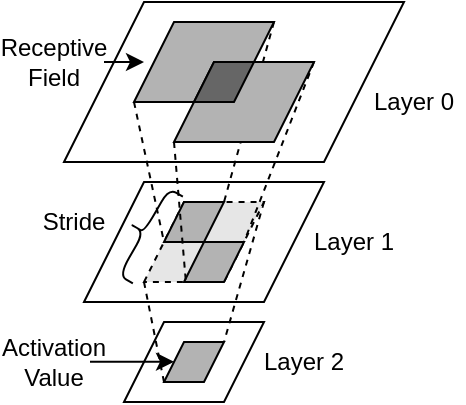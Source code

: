 <mxfile version="24.7.15">
  <diagram name="第 1 页" id="b3GTsi5MPIHmqamVs1ie">
    <mxGraphModel grid="1" page="1" gridSize="10" guides="1" tooltips="1" connect="1" arrows="1" fold="1" pageScale="1" pageWidth="827" pageHeight="1169" math="0" shadow="0">
      <root>
        <mxCell id="0" />
        <mxCell id="1" parent="0" />
        <mxCell id="rnBsw7AW5-7h32EFUdTK-41" value="" style="shape=parallelogram;perimeter=parallelogramPerimeter;whiteSpace=wrap;html=1;fixedSize=1;size=40;" vertex="1" parent="1">
          <mxGeometry x="170" y="90" width="170" height="80" as="geometry" />
        </mxCell>
        <mxCell id="rnBsw7AW5-7h32EFUdTK-31" value="" style="shape=parallelogram;perimeter=parallelogramPerimeter;whiteSpace=wrap;html=1;fixedSize=1;size=30;" vertex="1" parent="1">
          <mxGeometry x="180" y="180" width="120" height="60" as="geometry" />
        </mxCell>
        <mxCell id="rnBsw7AW5-7h32EFUdTK-27" value="" style="shape=parallelogram;perimeter=parallelogramPerimeter;whiteSpace=wrap;html=1;fixedSize=1;size=20;" vertex="1" parent="1">
          <mxGeometry x="200" y="250" width="70" height="40" as="geometry" />
        </mxCell>
        <mxCell id="rnBsw7AW5-7h32EFUdTK-13" value="" style="shape=parallelogram;perimeter=parallelogramPerimeter;whiteSpace=wrap;html=1;fixedSize=1;size=10;fillColor=#B3B3B3;" vertex="1" parent="1">
          <mxGeometry x="220" y="260" width="30" height="20" as="geometry" />
        </mxCell>
        <mxCell id="rnBsw7AW5-7h32EFUdTK-32" style="rounded=0;orthogonalLoop=1;jettySize=auto;html=1;exitX=0;exitY=1;exitDx=0;exitDy=0;entryX=0;entryY=1;entryDx=0;entryDy=0;endArrow=none;endFill=0;dashed=1;" edge="1" parent="1" source="rnBsw7AW5-7h32EFUdTK-28" target="rnBsw7AW5-7h32EFUdTK-13">
          <mxGeometry relative="1" as="geometry" />
        </mxCell>
        <mxCell id="rnBsw7AW5-7h32EFUdTK-33" style="rounded=0;orthogonalLoop=1;jettySize=auto;html=1;exitX=1;exitY=0;exitDx=0;exitDy=0;entryX=1;entryY=0;entryDx=0;entryDy=0;endArrow=none;endFill=0;dashed=1;" edge="1" parent="1" source="rnBsw7AW5-7h32EFUdTK-28" target="rnBsw7AW5-7h32EFUdTK-13">
          <mxGeometry relative="1" as="geometry" />
        </mxCell>
        <mxCell id="rnBsw7AW5-7h32EFUdTK-28" value="" style="shape=parallelogram;perimeter=parallelogramPerimeter;whiteSpace=wrap;html=1;fixedSize=1;size=20;dashed=1;fillColor=#E6E6E6;" vertex="1" parent="1">
          <mxGeometry x="210" y="190" width="60" height="40" as="geometry" />
        </mxCell>
        <mxCell id="rnBsw7AW5-7h32EFUdTK-29" value="" style="shape=parallelogram;perimeter=parallelogramPerimeter;whiteSpace=wrap;html=1;fixedSize=1;size=10;fillColor=#B3B3B3;" vertex="1" parent="1">
          <mxGeometry x="220" y="190" width="30" height="20" as="geometry" />
        </mxCell>
        <mxCell id="rnBsw7AW5-7h32EFUdTK-30" value="" style="shape=parallelogram;perimeter=parallelogramPerimeter;whiteSpace=wrap;html=1;fixedSize=1;size=10;fillColor=#B3B3B3;" vertex="1" parent="1">
          <mxGeometry x="230" y="210" width="30" height="20" as="geometry" />
        </mxCell>
        <mxCell id="rnBsw7AW5-7h32EFUdTK-37" style="rounded=0;orthogonalLoop=1;jettySize=auto;html=1;exitX=0;exitY=1;exitDx=0;exitDy=0;entryX=0;entryY=0.5;entryDx=0;entryDy=0;endArrow=none;endFill=0;dashed=1;" edge="1" parent="1" source="rnBsw7AW5-7h32EFUdTK-34" target="rnBsw7AW5-7h32EFUdTK-28">
          <mxGeometry relative="1" as="geometry" />
        </mxCell>
        <mxCell id="rnBsw7AW5-7h32EFUdTK-38" style="rounded=0;orthogonalLoop=1;jettySize=auto;html=1;exitX=1;exitY=0;exitDx=0;exitDy=0;entryX=1;entryY=0;entryDx=0;entryDy=0;dashed=1;endArrow=none;endFill=0;" edge="1" parent="1" source="rnBsw7AW5-7h32EFUdTK-34" target="rnBsw7AW5-7h32EFUdTK-29">
          <mxGeometry relative="1" as="geometry" />
        </mxCell>
        <mxCell id="rnBsw7AW5-7h32EFUdTK-34" value="" style="shape=parallelogram;perimeter=parallelogramPerimeter;whiteSpace=wrap;html=1;fixedSize=1;size=20;fillColor=#B3B3B3;" vertex="1" parent="1">
          <mxGeometry x="205" y="100" width="70" height="40" as="geometry" />
        </mxCell>
        <mxCell id="rnBsw7AW5-7h32EFUdTK-40" style="rounded=0;orthogonalLoop=1;jettySize=auto;html=1;exitX=1;exitY=0;exitDx=0;exitDy=0;entryX=1;entryY=0;entryDx=0;entryDy=0;dashed=1;endArrow=none;endFill=0;" edge="1" parent="1" source="rnBsw7AW5-7h32EFUdTK-35" target="rnBsw7AW5-7h32EFUdTK-30">
          <mxGeometry relative="1" as="geometry" />
        </mxCell>
        <mxCell id="rnBsw7AW5-7h32EFUdTK-35" value="" style="shape=parallelogram;perimeter=parallelogramPerimeter;whiteSpace=wrap;html=1;fixedSize=1;size=20;fillColor=#B3B3B3;" vertex="1" parent="1">
          <mxGeometry x="225" y="120" width="70" height="40" as="geometry" />
        </mxCell>
        <mxCell id="rnBsw7AW5-7h32EFUdTK-36" value="" style="shape=parallelogram;perimeter=parallelogramPerimeter;whiteSpace=wrap;html=1;fixedSize=1;size=10;fillColor=#666666;" vertex="1" parent="1">
          <mxGeometry x="235" y="120" width="30" height="20" as="geometry" />
        </mxCell>
        <mxCell id="rnBsw7AW5-7h32EFUdTK-39" style="rounded=0;orthogonalLoop=1;jettySize=auto;html=1;exitX=0;exitY=1;exitDx=0;exitDy=0;entryX=0.348;entryY=0.981;entryDx=0;entryDy=0;entryPerimeter=0;endArrow=none;endFill=0;dashed=1;" edge="1" parent="1" source="rnBsw7AW5-7h32EFUdTK-35" target="rnBsw7AW5-7h32EFUdTK-28">
          <mxGeometry relative="1" as="geometry" />
        </mxCell>
        <mxCell id="rnBsw7AW5-7h32EFUdTK-43" value="Layer 0" style="text;html=1;align=center;verticalAlign=middle;whiteSpace=wrap;rounded=0;" vertex="1" parent="1">
          <mxGeometry x="320" y="130" width="50" height="20" as="geometry" />
        </mxCell>
        <mxCell id="rnBsw7AW5-7h32EFUdTK-44" value="Layer 1" style="text;html=1;align=center;verticalAlign=middle;whiteSpace=wrap;rounded=0;" vertex="1" parent="1">
          <mxGeometry x="290" y="200" width="50" height="20" as="geometry" />
        </mxCell>
        <mxCell id="rnBsw7AW5-7h32EFUdTK-45" value="Layer 2" style="text;html=1;align=center;verticalAlign=middle;whiteSpace=wrap;rounded=0;" vertex="1" parent="1">
          <mxGeometry x="265" y="260" width="50" height="20" as="geometry" />
        </mxCell>
        <mxCell id="rnBsw7AW5-7h32EFUdTK-46" value="Activation Value" style="text;html=1;align=center;verticalAlign=middle;whiteSpace=wrap;rounded=0;" vertex="1" parent="1">
          <mxGeometry x="140" y="260" width="50" height="20" as="geometry" />
        </mxCell>
        <mxCell id="rnBsw7AW5-7h32EFUdTK-47" value="" style="endArrow=classic;html=1;rounded=0;" edge="1" parent="1">
          <mxGeometry width="50" height="50" relative="1" as="geometry">
            <mxPoint x="190" y="120" as="sourcePoint" />
            <mxPoint x="210" y="120.0" as="targetPoint" />
          </mxGeometry>
        </mxCell>
        <mxCell id="rnBsw7AW5-7h32EFUdTK-48" value="Receptive Field" style="text;html=1;align=center;verticalAlign=middle;whiteSpace=wrap;rounded=0;" vertex="1" parent="1">
          <mxGeometry x="140" y="110" width="50" height="20" as="geometry" />
        </mxCell>
        <mxCell id="rnBsw7AW5-7h32EFUdTK-51" value="" style="shape=curlyBracket;whiteSpace=wrap;html=1;rounded=1;flipH=1;labelPosition=right;verticalLabelPosition=middle;align=left;verticalAlign=middle;rotation=-150;size=0.5;" vertex="1" parent="1">
          <mxGeometry x="202" y="180" width="16" height="50" as="geometry" />
        </mxCell>
        <mxCell id="rnBsw7AW5-7h32EFUdTK-53" value="" style="endArrow=classic;html=1;rounded=0;" edge="1" parent="1">
          <mxGeometry width="50" height="50" relative="1" as="geometry">
            <mxPoint x="183" y="269.89" as="sourcePoint" />
            <mxPoint x="225" y="269.89" as="targetPoint" />
          </mxGeometry>
        </mxCell>
        <mxCell id="rnBsw7AW5-7h32EFUdTK-54" value="Stride" style="text;html=1;align=center;verticalAlign=middle;whiteSpace=wrap;rounded=0;" vertex="1" parent="1">
          <mxGeometry x="150" y="190" width="50" height="20" as="geometry" />
        </mxCell>
      </root>
    </mxGraphModel>
  </diagram>
</mxfile>
